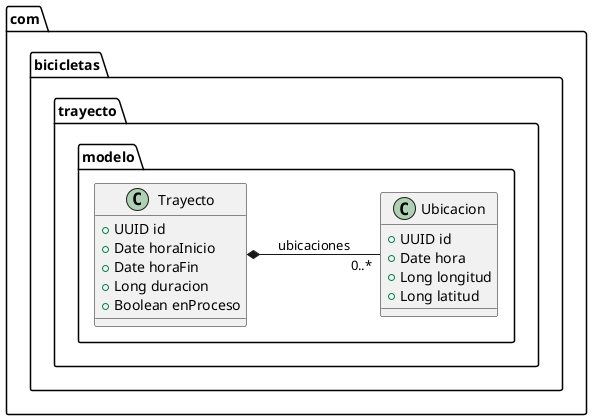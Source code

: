 @startuml clases-dominio

left to right direction

package com.bicicletas.trayecto {

  package modelo {

    class Trayecto {
    + UUID id  
    + Date horaInicio
    + Date horaFin
    + Long duracion
    + Boolean enProceso
    }

    class Ubicacion {
    + UUID id
    + Date hora
    + Long longitud
    + Long latitud 
    }

    Trayecto *-- "0..*" Ubicacion : ubicaciones	

  }
}

@enduml
